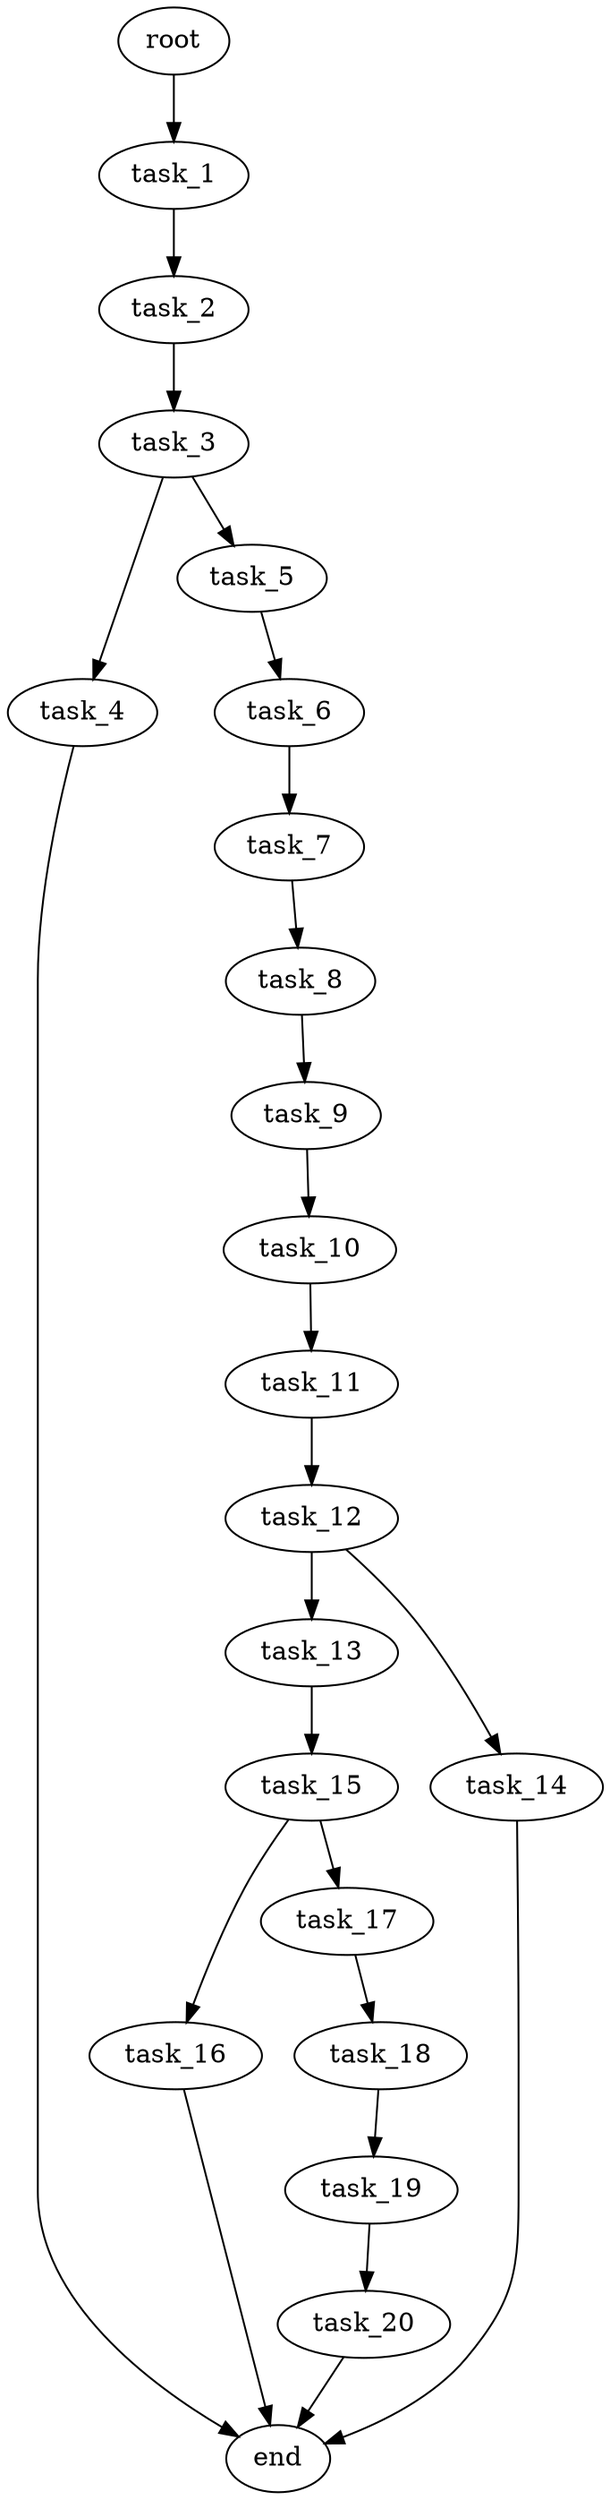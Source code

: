 digraph G {
  root [size="0.000000e+00"];
  task_1 [size="9.687125e+10"];
  task_2 [size="5.792224e+10"];
  task_3 [size="5.422410e+10"];
  task_4 [size="7.480008e+10"];
  task_5 [size="5.725956e+09"];
  task_6 [size="5.842192e+10"];
  task_7 [size="5.029001e+10"];
  task_8 [size="8.527346e+10"];
  task_9 [size="1.575170e+10"];
  task_10 [size="9.607828e+10"];
  task_11 [size="8.020345e+09"];
  task_12 [size="1.859064e+10"];
  task_13 [size="5.950756e+10"];
  task_14 [size="6.752450e+10"];
  task_15 [size="2.352804e+10"];
  task_16 [size="1.199746e+10"];
  task_17 [size="8.902983e+10"];
  task_18 [size="2.462907e+10"];
  task_19 [size="5.945597e+10"];
  task_20 [size="6.194196e+10"];
  end [size="0.000000e+00"];

  root -> task_1 [size="1.000000e-12"];
  task_1 -> task_2 [size="5.792224e+08"];
  task_2 -> task_3 [size="5.422410e+08"];
  task_3 -> task_4 [size="7.480008e+08"];
  task_3 -> task_5 [size="5.725956e+07"];
  task_4 -> end [size="1.000000e-12"];
  task_5 -> task_6 [size="5.842192e+08"];
  task_6 -> task_7 [size="5.029001e+08"];
  task_7 -> task_8 [size="8.527346e+08"];
  task_8 -> task_9 [size="1.575170e+08"];
  task_9 -> task_10 [size="9.607828e+08"];
  task_10 -> task_11 [size="8.020345e+07"];
  task_11 -> task_12 [size="1.859064e+08"];
  task_12 -> task_13 [size="5.950756e+08"];
  task_12 -> task_14 [size="6.752450e+08"];
  task_13 -> task_15 [size="2.352804e+08"];
  task_14 -> end [size="1.000000e-12"];
  task_15 -> task_16 [size="1.199746e+08"];
  task_15 -> task_17 [size="8.902983e+08"];
  task_16 -> end [size="1.000000e-12"];
  task_17 -> task_18 [size="2.462907e+08"];
  task_18 -> task_19 [size="5.945597e+08"];
  task_19 -> task_20 [size="6.194196e+08"];
  task_20 -> end [size="1.000000e-12"];
}
